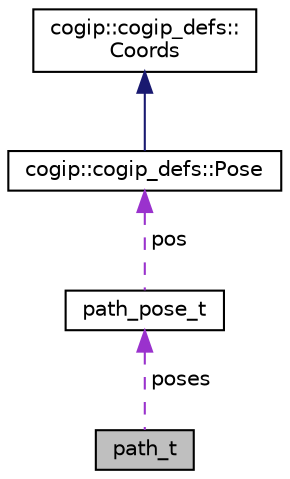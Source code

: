 digraph "path_t"
{
 // LATEX_PDF_SIZE
  bgcolor="transparent";
  edge [fontname="Helvetica",fontsize="10",labelfontname="Helvetica",labelfontsize="10"];
  node [fontname="Helvetica",fontsize="10",shape=record];
  Node1 [label="path_t",height=0.2,width=0.4,color="black", fillcolor="grey75", style="filled", fontcolor="black",tooltip="Path type."];
  Node2 -> Node1 [dir="back",color="darkorchid3",fontsize="10",style="dashed",label=" poses" ,fontname="Helvetica"];
  Node2 [label="path_pose_t",height=0.2,width=0.4,color="black",URL="$structpath__pose__t.html",tooltip="Position type as used in path type."];
  Node3 -> Node2 [dir="back",color="darkorchid3",fontsize="10",style="dashed",label=" pos" ,fontname="Helvetica"];
  Node3 [label="cogip::cogip_defs::Pose",height=0.2,width=0.4,color="black",URL="$classcogip_1_1cogip__defs_1_1Pose.html",tooltip="A robot position."];
  Node4 -> Node3 [dir="back",color="midnightblue",fontsize="10",style="solid",fontname="Helvetica"];
  Node4 [label="cogip::cogip_defs::\lCoords",height=0.2,width=0.4,color="black",URL="$classcogip_1_1cogip__defs_1_1Coords.html",tooltip="Absolute coordinates along X and Y axis."];
}
